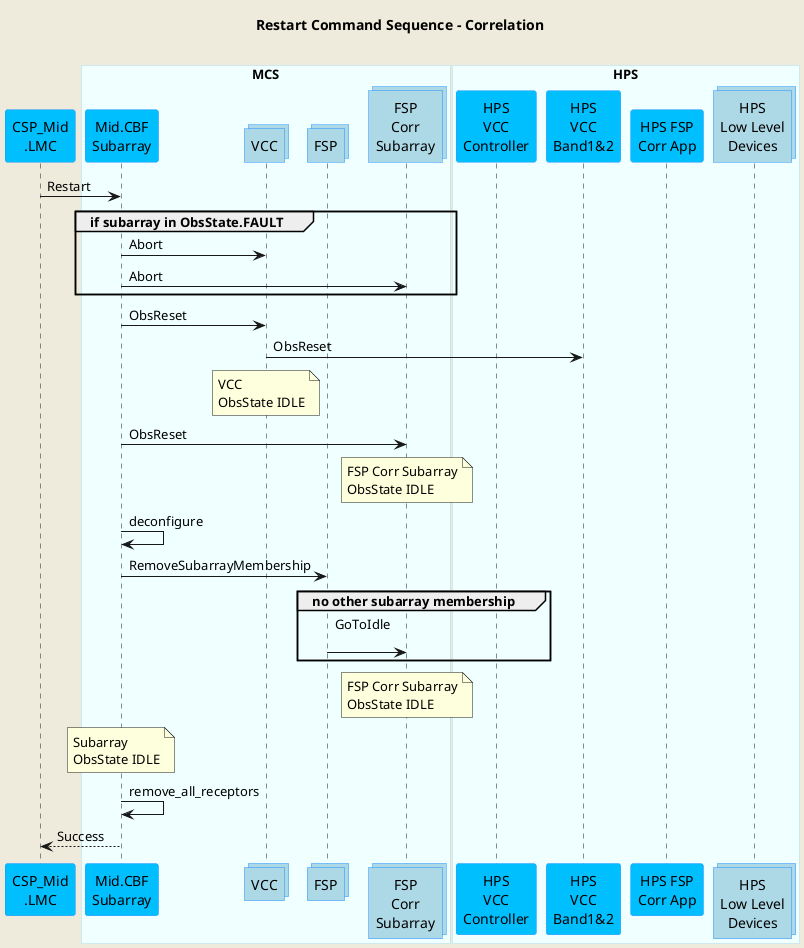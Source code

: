 @startuml
'https://plantuml.com/sequence-diagram

skinparam backgroundColor #EEEBDC
skinparam sequence {
ParticipantBorderColor DodgerBlue
ParticipantBackgroundColor DeepSkyBlue
ActorBorderColor DarkGreen
ActorBackgroundColor Green
BoxBorderColor LightBlue
BoxBackgroundColor #F0FFFF
}

skinparam collections {
  BackGroundColor LightBlue
  BorderColor DodgerBlue
}

skinparam database {
  BackgroundColor LightGreen
  BorderColor DarkGreen
}

title Restart Command Sequence - Correlation\n

participant "CSP_Mid\n.LMC" as lmc

box "MCS"
participant "Mid.CBF\nSubarray" as subarray
collections "VCC" as vcc
collections "FSP" as fsp
collections "FSP\nCorr\nSubarray" as fspsubarray
end box

box "HPS"
participant "HPS\nVCC\nController" as hpsvcc
participant "HPS\nVCC\nBand1&2" as hpsvccband
participant "HPS FSP\nCorr App" as hpsfsp
collections "HPS\nLow Level\nDevices" as hpsdevices
end box

lmc         ->  subarray      : Restart

group if subarray in ObsState.FAULT
subarray    ->  vcc           : Abort
subarray    ->  fspsubarray   : Abort
end group

subarray    ->  vcc           : ObsReset
vcc         ->  hpsvccband    : ObsReset

note over vcc                 : VCC\nObsState IDLE
subarray    ->  fspsubarray   : ObsReset

note over fspsubarray         : FSP Corr Subarray\nObsState IDLE

subarray    ->  subarray      : deconfigure
subarray    ->  fsp           : RemoveSubarrayMembership

group no other subarray membership
fsp         ->  fspsubarray   : GoToIdle\n
end group

note over fspsubarray         : FSP Corr Subarray\nObsState IDLE
note over subarray            : Subarray\nObsState IDLE

subarray    ->  subarray      : remove_all_receptors

lmc        <--  subarray      : Success


@enduml